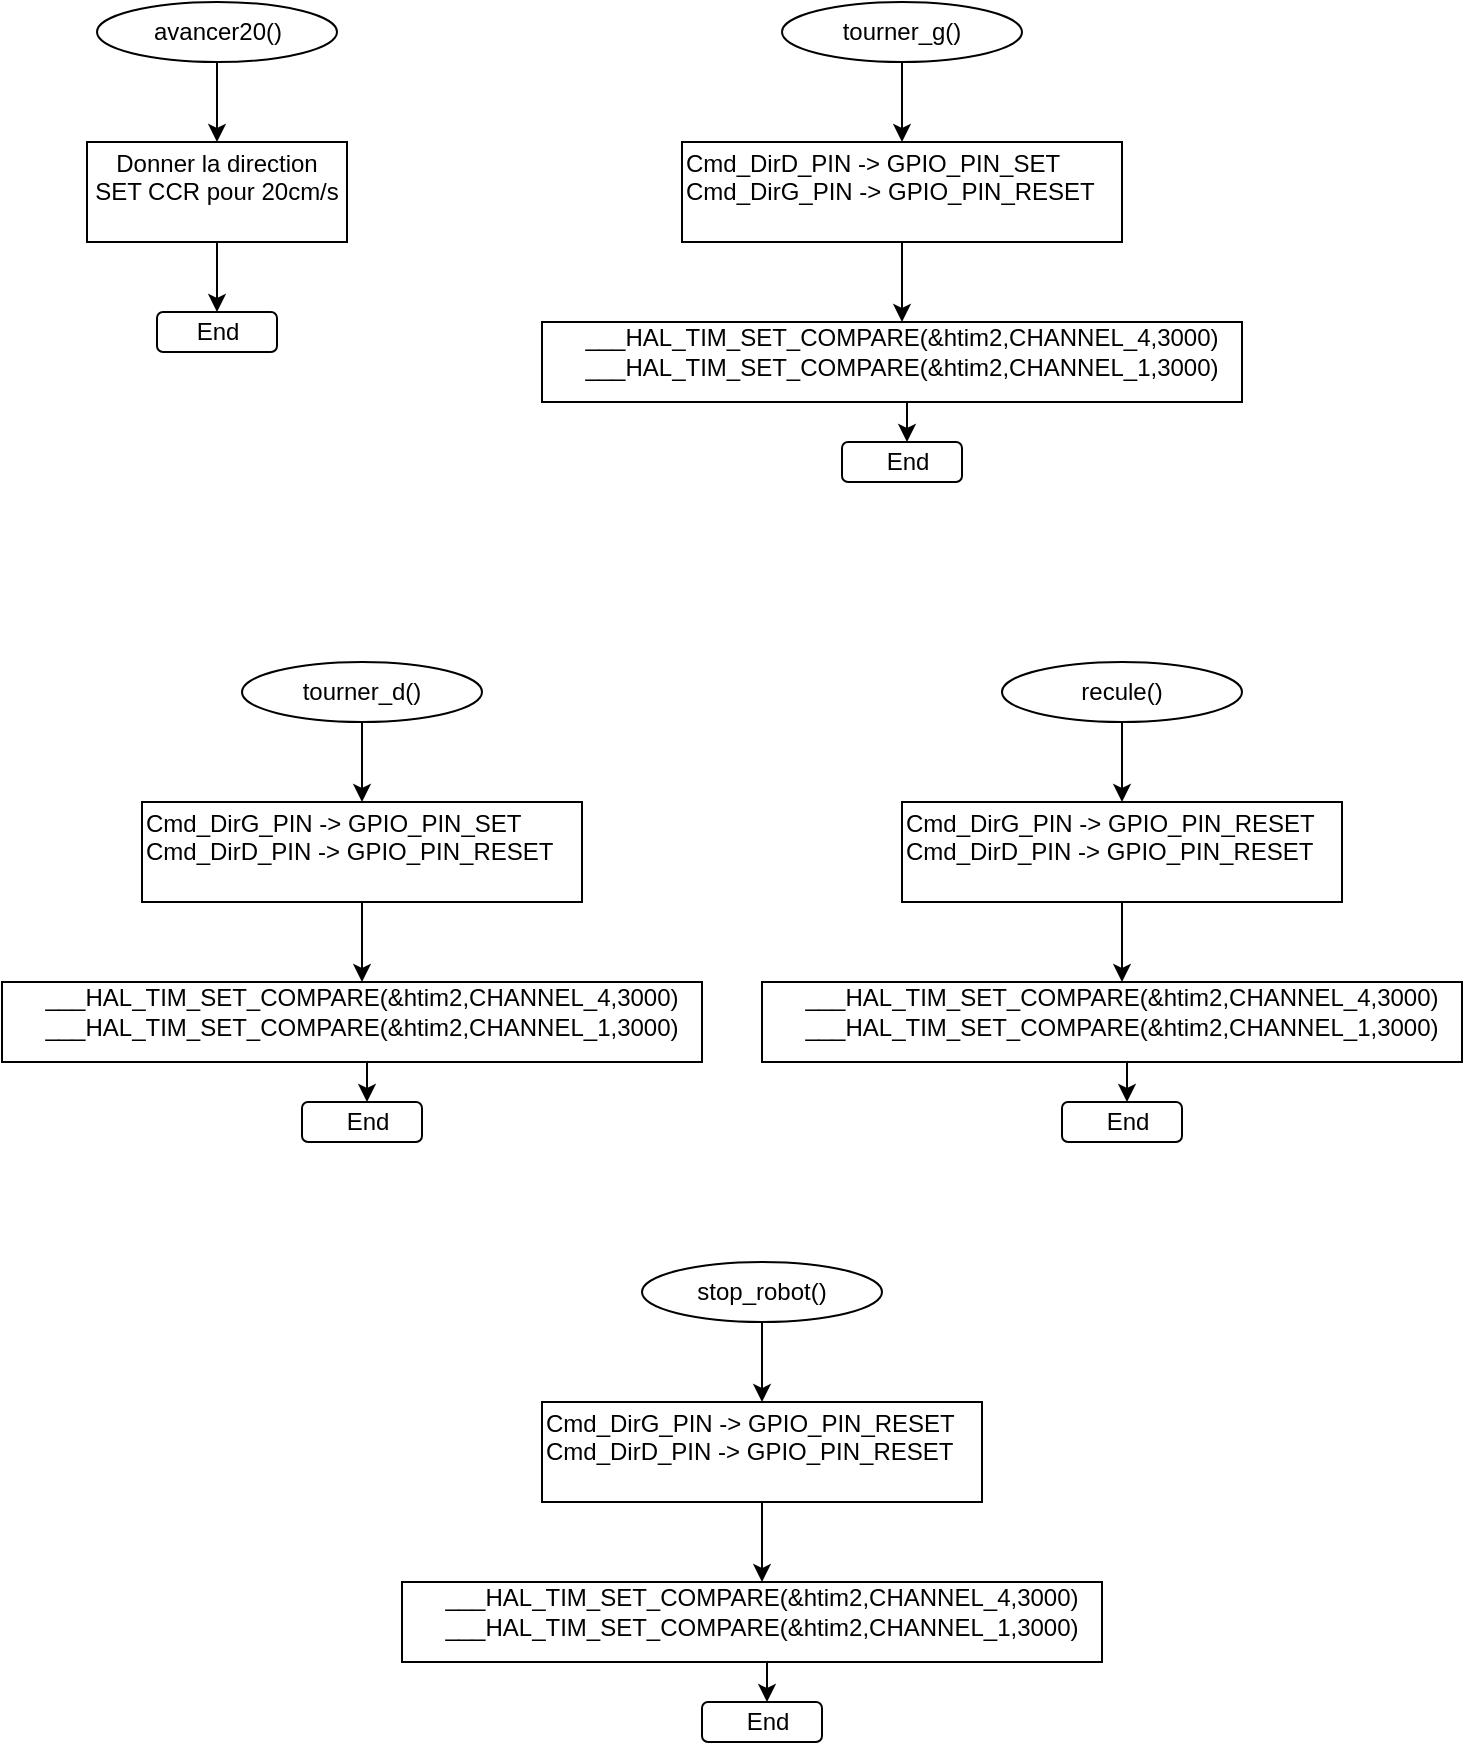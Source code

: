 <mxfile version="27.0.6">
  <diagram name="Page-1" id="Jae5bYuGiGU3Ut0pqXis">
    <mxGraphModel grid="1" page="1" gridSize="10" guides="1" tooltips="1" connect="1" arrows="1" fold="1" pageScale="1" pageWidth="827" pageHeight="1169" math="0" shadow="0">
      <root>
        <mxCell id="0" />
        <mxCell id="1" parent="0" />
        <mxCell id="Q0zfRgAliiwfguF6mB1d-1" value="" style="ellipse;whiteSpace=wrap;html=1;" vertex="1" parent="1">
          <mxGeometry x="87.5" y="90" width="120" height="30" as="geometry" />
        </mxCell>
        <mxCell id="Q0zfRgAliiwfguF6mB1d-8" style="edgeStyle=orthogonalEdgeStyle;rounded=0;orthogonalLoop=1;jettySize=auto;html=1;exitX=0.5;exitY=1;exitDx=0;exitDy=0;entryX=0.5;entryY=0;entryDx=0;entryDy=0;" edge="1" parent="1" source="Q0zfRgAliiwfguF6mB1d-2" target="Q0zfRgAliiwfguF6mB1d-4">
          <mxGeometry relative="1" as="geometry" />
        </mxCell>
        <mxCell id="Q0zfRgAliiwfguF6mB1d-2" value="avancer20()" style="text;html=1;align=center;verticalAlign=middle;whiteSpace=wrap;rounded=0;" vertex="1" parent="1">
          <mxGeometry x="117.5" y="90" width="60" height="30" as="geometry" />
        </mxCell>
        <mxCell id="Q0zfRgAliiwfguF6mB1d-3" value="" style="rounded=0;whiteSpace=wrap;html=1;" vertex="1" parent="1">
          <mxGeometry x="82.5" y="160" width="130" height="50" as="geometry" />
        </mxCell>
        <mxCell id="Q0zfRgAliiwfguF6mB1d-9" style="edgeStyle=orthogonalEdgeStyle;rounded=0;orthogonalLoop=1;jettySize=auto;html=1;exitX=0.5;exitY=1;exitDx=0;exitDy=0;entryX=0.5;entryY=0;entryDx=0;entryDy=0;" edge="1" parent="1" source="Q0zfRgAliiwfguF6mB1d-4" target="Q0zfRgAliiwfguF6mB1d-7">
          <mxGeometry relative="1" as="geometry" />
        </mxCell>
        <mxCell id="Q0zfRgAliiwfguF6mB1d-4" value="Donner la direction&lt;div&gt;SET CCR pour 20cm/s&lt;/div&gt;&lt;div&gt;&lt;br&gt;&lt;/div&gt;" style="text;html=1;align=center;verticalAlign=middle;whiteSpace=wrap;rounded=0;" vertex="1" parent="1">
          <mxGeometry x="70" y="160" width="155" height="50" as="geometry" />
        </mxCell>
        <mxCell id="Q0zfRgAliiwfguF6mB1d-6" value="" style="rounded=1;whiteSpace=wrap;html=1;" vertex="1" parent="1">
          <mxGeometry x="117.5" y="245" width="60" height="20" as="geometry" />
        </mxCell>
        <mxCell id="Q0zfRgAliiwfguF6mB1d-7" value="End" style="text;html=1;align=center;verticalAlign=middle;whiteSpace=wrap;rounded=0;" vertex="1" parent="1">
          <mxGeometry x="117.5" y="245" width="60" height="20" as="geometry" />
        </mxCell>
        <mxCell id="Q0zfRgAliiwfguF6mB1d-10" value="" style="ellipse;whiteSpace=wrap;html=1;" vertex="1" parent="1">
          <mxGeometry x="430" y="90" width="120" height="30" as="geometry" />
        </mxCell>
        <mxCell id="Q0zfRgAliiwfguF6mB1d-11" style="edgeStyle=orthogonalEdgeStyle;rounded=0;orthogonalLoop=1;jettySize=auto;html=1;exitX=0.5;exitY=1;exitDx=0;exitDy=0;entryX=0.5;entryY=0;entryDx=0;entryDy=0;" edge="1" parent="1" source="Q0zfRgAliiwfguF6mB1d-12" target="Q0zfRgAliiwfguF6mB1d-15">
          <mxGeometry relative="1" as="geometry" />
        </mxCell>
        <mxCell id="Q0zfRgAliiwfguF6mB1d-12" value="tourner_g()" style="text;html=1;align=center;verticalAlign=middle;whiteSpace=wrap;rounded=0;" vertex="1" parent="1">
          <mxGeometry x="460" y="90" width="60" height="30" as="geometry" />
        </mxCell>
        <mxCell id="Q0zfRgAliiwfguF6mB1d-13" value="" style="rounded=0;whiteSpace=wrap;html=1;" vertex="1" parent="1">
          <mxGeometry x="380" y="160" width="220" height="50" as="geometry" />
        </mxCell>
        <mxCell id="Q0zfRgAliiwfguF6mB1d-20" style="edgeStyle=orthogonalEdgeStyle;rounded=0;orthogonalLoop=1;jettySize=auto;html=1;exitX=0.5;exitY=1;exitDx=0;exitDy=0;entryX=0.5;entryY=0;entryDx=0;entryDy=0;" edge="1" parent="1" source="Q0zfRgAliiwfguF6mB1d-15" target="Q0zfRgAliiwfguF6mB1d-19">
          <mxGeometry relative="1" as="geometry" />
        </mxCell>
        <mxCell id="Q0zfRgAliiwfguF6mB1d-15" value="&lt;div&gt;Cmd_DirD_PIN -&amp;gt; GPIO_PIN_SET&lt;/div&gt;&lt;div style=&quot;&quot;&gt;Cmd_DirG_PIN -&amp;gt; GPIO_PIN_RESET&lt;/div&gt;&lt;div style=&quot;&quot;&gt;&lt;br&gt;&lt;/div&gt;" style="text;html=1;align=left;verticalAlign=middle;whiteSpace=wrap;rounded=0;" vertex="1" parent="1">
          <mxGeometry x="380" y="160" width="220" height="50" as="geometry" />
        </mxCell>
        <mxCell id="Q0zfRgAliiwfguF6mB1d-16" value="" style="rounded=1;whiteSpace=wrap;html=1;" vertex="1" parent="1">
          <mxGeometry x="460" y="310" width="60" height="20" as="geometry" />
        </mxCell>
        <mxCell id="Q0zfRgAliiwfguF6mB1d-17" value="End" style="text;html=1;align=center;verticalAlign=middle;whiteSpace=wrap;rounded=0;" vertex="1" parent="1">
          <mxGeometry x="462.5" y="310" width="60" height="20" as="geometry" />
        </mxCell>
        <mxCell id="Q0zfRgAliiwfguF6mB1d-21" style="edgeStyle=orthogonalEdgeStyle;rounded=0;orthogonalLoop=1;jettySize=auto;html=1;exitX=0.5;exitY=1;exitDx=0;exitDy=0;entryX=0.5;entryY=0;entryDx=0;entryDy=0;" edge="1" parent="1" source="Q0zfRgAliiwfguF6mB1d-18" target="Q0zfRgAliiwfguF6mB1d-17">
          <mxGeometry relative="1" as="geometry" />
        </mxCell>
        <mxCell id="Q0zfRgAliiwfguF6mB1d-18" value="" style="rounded=0;whiteSpace=wrap;html=1;" vertex="1" parent="1">
          <mxGeometry x="310" y="250" width="350" height="40" as="geometry" />
        </mxCell>
        <mxCell id="Q0zfRgAliiwfguF6mB1d-19" value="___HAL_TIM_SET_COMPARE(&amp;amp;htim2,CHANNEL_4,3000)&lt;div&gt;___HAL_TIM_SET_COMPARE(&amp;amp;htim2,CHANNEL_1,3000)&lt;/div&gt;" style="text;html=1;align=center;verticalAlign=middle;whiteSpace=wrap;rounded=0;" vertex="1" parent="1">
          <mxGeometry x="325" y="250" width="330" height="30" as="geometry" />
        </mxCell>
        <mxCell id="Q0zfRgAliiwfguF6mB1d-31" value="" style="ellipse;whiteSpace=wrap;html=1;" vertex="1" parent="1">
          <mxGeometry x="160" y="420" width="120" height="30" as="geometry" />
        </mxCell>
        <mxCell id="Q0zfRgAliiwfguF6mB1d-32" style="edgeStyle=orthogonalEdgeStyle;rounded=0;orthogonalLoop=1;jettySize=auto;html=1;exitX=0.5;exitY=1;exitDx=0;exitDy=0;entryX=0.5;entryY=0;entryDx=0;entryDy=0;" edge="1" parent="1" source="Q0zfRgAliiwfguF6mB1d-33" target="Q0zfRgAliiwfguF6mB1d-36">
          <mxGeometry relative="1" as="geometry" />
        </mxCell>
        <mxCell id="Q0zfRgAliiwfguF6mB1d-33" value="tourner_d()" style="text;html=1;align=center;verticalAlign=middle;whiteSpace=wrap;rounded=0;" vertex="1" parent="1">
          <mxGeometry x="190" y="420" width="60" height="30" as="geometry" />
        </mxCell>
        <mxCell id="Q0zfRgAliiwfguF6mB1d-34" value="" style="rounded=0;whiteSpace=wrap;html=1;" vertex="1" parent="1">
          <mxGeometry x="110" y="490" width="220" height="50" as="geometry" />
        </mxCell>
        <mxCell id="Q0zfRgAliiwfguF6mB1d-35" style="edgeStyle=orthogonalEdgeStyle;rounded=0;orthogonalLoop=1;jettySize=auto;html=1;exitX=0.5;exitY=1;exitDx=0;exitDy=0;entryX=0.5;entryY=0;entryDx=0;entryDy=0;" edge="1" parent="1" source="Q0zfRgAliiwfguF6mB1d-36" target="Q0zfRgAliiwfguF6mB1d-41">
          <mxGeometry relative="1" as="geometry" />
        </mxCell>
        <mxCell id="Q0zfRgAliiwfguF6mB1d-36" value="&lt;div&gt;Cmd_DirG_PIN -&amp;gt; GPIO_PIN_SET&lt;/div&gt;&lt;div style=&quot;&quot;&gt;Cmd_DirD_PIN -&amp;gt; GPIO_PIN_RESET&lt;/div&gt;&lt;div style=&quot;&quot;&gt;&lt;br&gt;&lt;/div&gt;" style="text;html=1;align=left;verticalAlign=middle;whiteSpace=wrap;rounded=0;" vertex="1" parent="1">
          <mxGeometry x="110" y="490" width="220" height="50" as="geometry" />
        </mxCell>
        <mxCell id="Q0zfRgAliiwfguF6mB1d-37" value="" style="rounded=1;whiteSpace=wrap;html=1;" vertex="1" parent="1">
          <mxGeometry x="190" y="640" width="60" height="20" as="geometry" />
        </mxCell>
        <mxCell id="Q0zfRgAliiwfguF6mB1d-38" value="End" style="text;html=1;align=center;verticalAlign=middle;whiteSpace=wrap;rounded=0;" vertex="1" parent="1">
          <mxGeometry x="192.5" y="640" width="60" height="20" as="geometry" />
        </mxCell>
        <mxCell id="Q0zfRgAliiwfguF6mB1d-39" style="edgeStyle=orthogonalEdgeStyle;rounded=0;orthogonalLoop=1;jettySize=auto;html=1;exitX=0.5;exitY=1;exitDx=0;exitDy=0;entryX=0.5;entryY=0;entryDx=0;entryDy=0;" edge="1" parent="1" source="Q0zfRgAliiwfguF6mB1d-40" target="Q0zfRgAliiwfguF6mB1d-38">
          <mxGeometry relative="1" as="geometry" />
        </mxCell>
        <mxCell id="Q0zfRgAliiwfguF6mB1d-40" value="" style="rounded=0;whiteSpace=wrap;html=1;" vertex="1" parent="1">
          <mxGeometry x="40" y="580" width="350" height="40" as="geometry" />
        </mxCell>
        <mxCell id="Q0zfRgAliiwfguF6mB1d-41" value="___HAL_TIM_SET_COMPARE(&amp;amp;htim2,CHANNEL_4,3000)&lt;div&gt;___HAL_TIM_SET_COMPARE(&amp;amp;htim2,CHANNEL_1,3000)&lt;/div&gt;" style="text;html=1;align=center;verticalAlign=middle;whiteSpace=wrap;rounded=0;" vertex="1" parent="1">
          <mxGeometry x="55" y="580" width="330" height="30" as="geometry" />
        </mxCell>
        <mxCell id="Q0zfRgAliiwfguF6mB1d-42" value="" style="ellipse;whiteSpace=wrap;html=1;" vertex="1" parent="1">
          <mxGeometry x="540" y="420" width="120" height="30" as="geometry" />
        </mxCell>
        <mxCell id="Q0zfRgAliiwfguF6mB1d-43" style="edgeStyle=orthogonalEdgeStyle;rounded=0;orthogonalLoop=1;jettySize=auto;html=1;exitX=0.5;exitY=1;exitDx=0;exitDy=0;entryX=0.5;entryY=0;entryDx=0;entryDy=0;" edge="1" parent="1" source="Q0zfRgAliiwfguF6mB1d-44" target="Q0zfRgAliiwfguF6mB1d-47">
          <mxGeometry relative="1" as="geometry" />
        </mxCell>
        <mxCell id="Q0zfRgAliiwfguF6mB1d-44" value="recule()" style="text;html=1;align=center;verticalAlign=middle;whiteSpace=wrap;rounded=0;" vertex="1" parent="1">
          <mxGeometry x="570" y="420" width="60" height="30" as="geometry" />
        </mxCell>
        <mxCell id="Q0zfRgAliiwfguF6mB1d-45" value="" style="rounded=0;whiteSpace=wrap;html=1;" vertex="1" parent="1">
          <mxGeometry x="490" y="490" width="220" height="50" as="geometry" />
        </mxCell>
        <mxCell id="Q0zfRgAliiwfguF6mB1d-46" style="edgeStyle=orthogonalEdgeStyle;rounded=0;orthogonalLoop=1;jettySize=auto;html=1;exitX=0.5;exitY=1;exitDx=0;exitDy=0;entryX=0.5;entryY=0;entryDx=0;entryDy=0;" edge="1" parent="1" source="Q0zfRgAliiwfguF6mB1d-47" target="Q0zfRgAliiwfguF6mB1d-52">
          <mxGeometry relative="1" as="geometry" />
        </mxCell>
        <mxCell id="Q0zfRgAliiwfguF6mB1d-47" value="&lt;div&gt;Cmd_DirG_PIN -&amp;gt; GPIO_PIN_RESET&lt;/div&gt;&lt;div style=&quot;&quot;&gt;Cmd_DirD_PIN -&amp;gt; GPIO_PIN_RESET&lt;/div&gt;&lt;div style=&quot;&quot;&gt;&lt;br&gt;&lt;/div&gt;" style="text;html=1;align=left;verticalAlign=middle;whiteSpace=wrap;rounded=0;" vertex="1" parent="1">
          <mxGeometry x="490" y="490" width="220" height="50" as="geometry" />
        </mxCell>
        <mxCell id="Q0zfRgAliiwfguF6mB1d-48" value="" style="rounded=1;whiteSpace=wrap;html=1;" vertex="1" parent="1">
          <mxGeometry x="570" y="640" width="60" height="20" as="geometry" />
        </mxCell>
        <mxCell id="Q0zfRgAliiwfguF6mB1d-49" value="End" style="text;html=1;align=center;verticalAlign=middle;whiteSpace=wrap;rounded=0;" vertex="1" parent="1">
          <mxGeometry x="572.5" y="640" width="60" height="20" as="geometry" />
        </mxCell>
        <mxCell id="Q0zfRgAliiwfguF6mB1d-50" style="edgeStyle=orthogonalEdgeStyle;rounded=0;orthogonalLoop=1;jettySize=auto;html=1;exitX=0.5;exitY=1;exitDx=0;exitDy=0;entryX=0.5;entryY=0;entryDx=0;entryDy=0;" edge="1" parent="1" source="Q0zfRgAliiwfguF6mB1d-51" target="Q0zfRgAliiwfguF6mB1d-49">
          <mxGeometry relative="1" as="geometry" />
        </mxCell>
        <mxCell id="Q0zfRgAliiwfguF6mB1d-51" value="" style="rounded=0;whiteSpace=wrap;html=1;" vertex="1" parent="1">
          <mxGeometry x="420" y="580" width="350" height="40" as="geometry" />
        </mxCell>
        <mxCell id="Q0zfRgAliiwfguF6mB1d-52" value="___HAL_TIM_SET_COMPARE(&amp;amp;htim2,CHANNEL_4,3000)&lt;div&gt;___HAL_TIM_SET_COMPARE(&amp;amp;htim2,CHANNEL_1,3000)&lt;/div&gt;" style="text;html=1;align=center;verticalAlign=middle;whiteSpace=wrap;rounded=0;" vertex="1" parent="1">
          <mxGeometry x="435" y="580" width="330" height="30" as="geometry" />
        </mxCell>
        <mxCell id="Q0zfRgAliiwfguF6mB1d-53" value="" style="ellipse;whiteSpace=wrap;html=1;" vertex="1" parent="1">
          <mxGeometry x="360" y="720" width="120" height="30" as="geometry" />
        </mxCell>
        <mxCell id="Q0zfRgAliiwfguF6mB1d-54" style="edgeStyle=orthogonalEdgeStyle;rounded=0;orthogonalLoop=1;jettySize=auto;html=1;exitX=0.5;exitY=1;exitDx=0;exitDy=0;entryX=0.5;entryY=0;entryDx=0;entryDy=0;" edge="1" parent="1" source="Q0zfRgAliiwfguF6mB1d-55" target="Q0zfRgAliiwfguF6mB1d-58">
          <mxGeometry relative="1" as="geometry" />
        </mxCell>
        <mxCell id="Q0zfRgAliiwfguF6mB1d-55" value="stop_robot()" style="text;html=1;align=center;verticalAlign=middle;whiteSpace=wrap;rounded=0;" vertex="1" parent="1">
          <mxGeometry x="390" y="720" width="60" height="30" as="geometry" />
        </mxCell>
        <mxCell id="Q0zfRgAliiwfguF6mB1d-56" value="" style="rounded=0;whiteSpace=wrap;html=1;" vertex="1" parent="1">
          <mxGeometry x="310" y="790" width="220" height="50" as="geometry" />
        </mxCell>
        <mxCell id="Q0zfRgAliiwfguF6mB1d-57" style="edgeStyle=orthogonalEdgeStyle;rounded=0;orthogonalLoop=1;jettySize=auto;html=1;exitX=0.5;exitY=1;exitDx=0;exitDy=0;entryX=0.5;entryY=0;entryDx=0;entryDy=0;" edge="1" parent="1" source="Q0zfRgAliiwfguF6mB1d-58" target="Q0zfRgAliiwfguF6mB1d-63">
          <mxGeometry relative="1" as="geometry" />
        </mxCell>
        <mxCell id="Q0zfRgAliiwfguF6mB1d-58" value="&lt;div&gt;Cmd_DirG_PIN -&amp;gt; GPIO_PIN_RESET&lt;/div&gt;&lt;div style=&quot;&quot;&gt;Cmd_DirD_PIN -&amp;gt; GPIO_PIN_RESET&lt;/div&gt;&lt;div style=&quot;&quot;&gt;&lt;br&gt;&lt;/div&gt;" style="text;html=1;align=left;verticalAlign=middle;whiteSpace=wrap;rounded=0;" vertex="1" parent="1">
          <mxGeometry x="310" y="790" width="220" height="50" as="geometry" />
        </mxCell>
        <mxCell id="Q0zfRgAliiwfguF6mB1d-59" value="" style="rounded=1;whiteSpace=wrap;html=1;" vertex="1" parent="1">
          <mxGeometry x="390" y="940" width="60" height="20" as="geometry" />
        </mxCell>
        <mxCell id="Q0zfRgAliiwfguF6mB1d-60" value="End" style="text;html=1;align=center;verticalAlign=middle;whiteSpace=wrap;rounded=0;" vertex="1" parent="1">
          <mxGeometry x="392.5" y="940" width="60" height="20" as="geometry" />
        </mxCell>
        <mxCell id="Q0zfRgAliiwfguF6mB1d-61" style="edgeStyle=orthogonalEdgeStyle;rounded=0;orthogonalLoop=1;jettySize=auto;html=1;exitX=0.5;exitY=1;exitDx=0;exitDy=0;entryX=0.5;entryY=0;entryDx=0;entryDy=0;" edge="1" parent="1" source="Q0zfRgAliiwfguF6mB1d-62" target="Q0zfRgAliiwfguF6mB1d-60">
          <mxGeometry relative="1" as="geometry" />
        </mxCell>
        <mxCell id="Q0zfRgAliiwfguF6mB1d-62" value="" style="rounded=0;whiteSpace=wrap;html=1;" vertex="1" parent="1">
          <mxGeometry x="240" y="880" width="350" height="40" as="geometry" />
        </mxCell>
        <mxCell id="Q0zfRgAliiwfguF6mB1d-63" value="___HAL_TIM_SET_COMPARE(&amp;amp;htim2,CHANNEL_4,3000)&lt;div&gt;___HAL_TIM_SET_COMPARE(&amp;amp;htim2,CHANNEL_1,3000)&lt;/div&gt;" style="text;html=1;align=center;verticalAlign=middle;whiteSpace=wrap;rounded=0;" vertex="1" parent="1">
          <mxGeometry x="255" y="880" width="330" height="30" as="geometry" />
        </mxCell>
      </root>
    </mxGraphModel>
  </diagram>
</mxfile>
